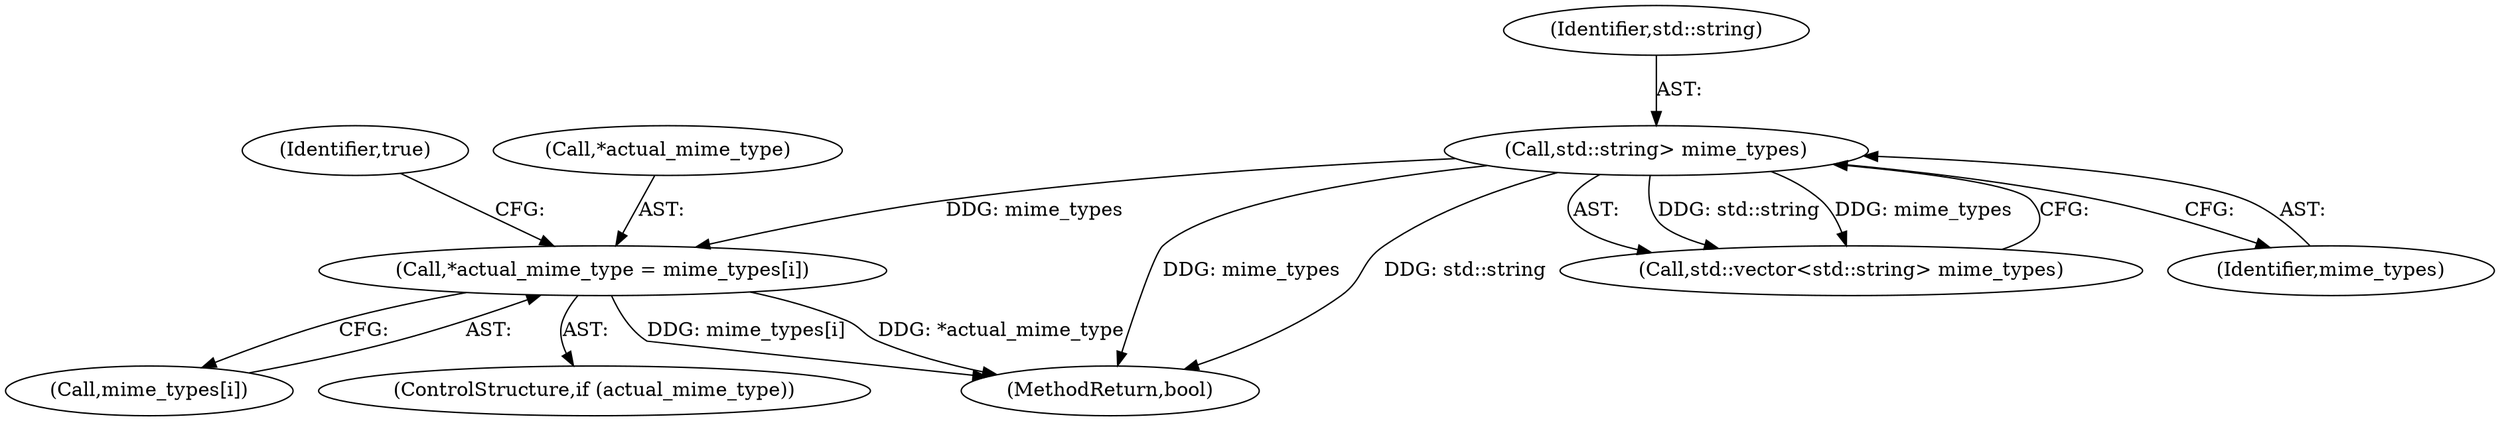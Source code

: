 digraph "0_Chrome_ac8bd041b81e46e4e4fcd5021aaa5499703952e6_4@array" {
"1000173" [label="(Call,*actual_mime_type = mime_types[i])"];
"1000119" [label="(Call,std::string> mime_types)"];
"1000176" [label="(Call,mime_types[i])"];
"1000120" [label="(Identifier,std::string)"];
"1000180" [label="(Identifier,true)"];
"1000171" [label="(ControlStructure,if (actual_mime_type))"];
"1000174" [label="(Call,*actual_mime_type)"];
"1000119" [label="(Call,std::string> mime_types)"];
"1000117" [label="(Call,std::vector<std::string> mime_types)"];
"1000183" [label="(MethodReturn,bool)"];
"1000173" [label="(Call,*actual_mime_type = mime_types[i])"];
"1000121" [label="(Identifier,mime_types)"];
"1000173" -> "1000171"  [label="AST: "];
"1000173" -> "1000176"  [label="CFG: "];
"1000174" -> "1000173"  [label="AST: "];
"1000176" -> "1000173"  [label="AST: "];
"1000180" -> "1000173"  [label="CFG: "];
"1000173" -> "1000183"  [label="DDG: mime_types[i]"];
"1000173" -> "1000183"  [label="DDG: *actual_mime_type"];
"1000119" -> "1000173"  [label="DDG: mime_types"];
"1000119" -> "1000117"  [label="AST: "];
"1000119" -> "1000121"  [label="CFG: "];
"1000120" -> "1000119"  [label="AST: "];
"1000121" -> "1000119"  [label="AST: "];
"1000117" -> "1000119"  [label="CFG: "];
"1000119" -> "1000183"  [label="DDG: mime_types"];
"1000119" -> "1000183"  [label="DDG: std::string"];
"1000119" -> "1000117"  [label="DDG: std::string"];
"1000119" -> "1000117"  [label="DDG: mime_types"];
}
